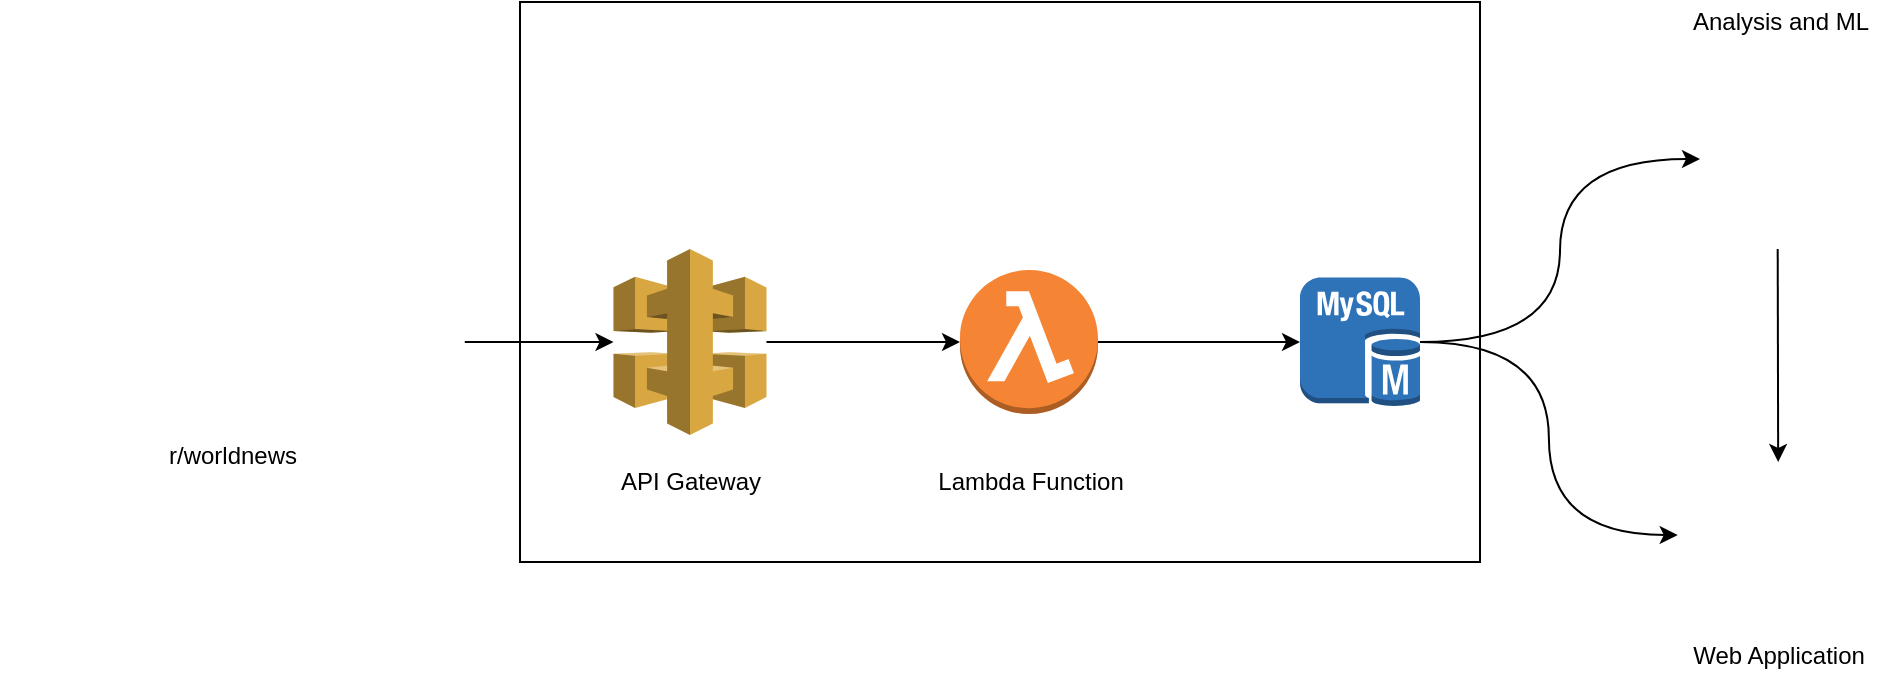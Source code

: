 <mxfile version="14.5.1" type="github">
  <diagram id="wdYF3jqhpMSV9MrcpO-5" name="Page-1">
    <mxGraphModel dx="1350" dy="774" grid="1" gridSize="10" guides="1" tooltips="1" connect="1" arrows="1" fold="1" page="1" pageScale="1" pageWidth="850" pageHeight="1100" math="0" shadow="0">
      <root>
        <mxCell id="0" />
        <mxCell id="1" parent="0" />
        <mxCell id="wIazbLPHFyl9JO6ojp3i-1" style="edgeStyle=orthogonalEdgeStyle;rounded=0;orthogonalLoop=1;jettySize=auto;html=1;" edge="1" parent="1" source="wIazbLPHFyl9JO6ojp3i-2" target="wIazbLPHFyl9JO6ojp3i-5">
          <mxGeometry relative="1" as="geometry" />
        </mxCell>
        <mxCell id="wIazbLPHFyl9JO6ojp3i-2" value="" style="shape=image;verticalLabelPosition=bottom;labelBackgroundColor=#ffffff;verticalAlign=top;aspect=fixed;imageAspect=0;image=https://logodownload.org/wp-content/uploads/2018/02/reddit-logo.png;" vertex="1" parent="1">
          <mxGeometry x="20" y="280" width="232.4" height="80" as="geometry" />
        </mxCell>
        <mxCell id="wIazbLPHFyl9JO6ojp3i-3" value="r/worldnews" style="text;html=1;align=center;verticalAlign=middle;resizable=0;points=[];autosize=1;" vertex="1" parent="1">
          <mxGeometry x="96.2" y="366.5" width="80" height="20" as="geometry" />
        </mxCell>
        <mxCell id="wIazbLPHFyl9JO6ojp3i-4" value="" style="edgeStyle=orthogonalEdgeStyle;rounded=0;orthogonalLoop=1;jettySize=auto;html=1;" edge="1" parent="1" source="wIazbLPHFyl9JO6ojp3i-5" target="wIazbLPHFyl9JO6ojp3i-8">
          <mxGeometry relative="1" as="geometry" />
        </mxCell>
        <mxCell id="wIazbLPHFyl9JO6ojp3i-5" value="" style="outlineConnect=0;dashed=0;verticalLabelPosition=bottom;verticalAlign=top;align=center;html=1;shape=mxgraph.aws3.api_gateway;fillColor=#D9A741;gradientColor=none;" vertex="1" parent="1">
          <mxGeometry x="326.75" y="273.5" width="76.5" height="93" as="geometry" />
        </mxCell>
        <mxCell id="wIazbLPHFyl9JO6ojp3i-6" value="API Gateway" style="text;html=1;align=center;verticalAlign=middle;resizable=0;points=[];autosize=1;" vertex="1" parent="1">
          <mxGeometry x="320" y="380" width="90" height="20" as="geometry" />
        </mxCell>
        <mxCell id="wIazbLPHFyl9JO6ojp3i-7" value="" style="edgeStyle=orthogonalEdgeStyle;rounded=0;orthogonalLoop=1;jettySize=auto;html=1;" edge="1" parent="1" source="wIazbLPHFyl9JO6ojp3i-8" target="wIazbLPHFyl9JO6ojp3i-11">
          <mxGeometry relative="1" as="geometry" />
        </mxCell>
        <mxCell id="wIazbLPHFyl9JO6ojp3i-8" value="" style="outlineConnect=0;dashed=0;verticalLabelPosition=bottom;verticalAlign=top;align=center;html=1;shape=mxgraph.aws3.lambda_function;fillColor=#F58534;gradientColor=none;" vertex="1" parent="1">
          <mxGeometry x="500" y="284" width="69" height="72" as="geometry" />
        </mxCell>
        <mxCell id="wIazbLPHFyl9JO6ojp3i-9" style="edgeStyle=orthogonalEdgeStyle;rounded=0;orthogonalLoop=1;jettySize=auto;html=1;exitX=1;exitY=0.5;exitDx=0;exitDy=0;exitPerimeter=0;entryX=0;entryY=0.5;entryDx=0;entryDy=0;curved=1;" edge="1" parent="1" source="wIazbLPHFyl9JO6ojp3i-11" target="wIazbLPHFyl9JO6ojp3i-13">
          <mxGeometry relative="1" as="geometry">
            <Array as="points">
              <mxPoint x="800" y="320" />
              <mxPoint x="800" y="229" />
            </Array>
          </mxGeometry>
        </mxCell>
        <mxCell id="wIazbLPHFyl9JO6ojp3i-10" style="edgeStyle=orthogonalEdgeStyle;curved=1;rounded=0;orthogonalLoop=1;jettySize=auto;html=1;exitX=1;exitY=0.5;exitDx=0;exitDy=0;exitPerimeter=0;entryX=0;entryY=0.5;entryDx=0;entryDy=0;" edge="1" parent="1" source="wIazbLPHFyl9JO6ojp3i-11" target="wIazbLPHFyl9JO6ojp3i-14">
          <mxGeometry relative="1" as="geometry" />
        </mxCell>
        <mxCell id="wIazbLPHFyl9JO6ojp3i-11" value="" style="outlineConnect=0;dashed=0;verticalLabelPosition=bottom;verticalAlign=top;align=center;html=1;shape=mxgraph.aws3.mysql_db_instance;fillColor=#2E73B8;gradientColor=none;" vertex="1" parent="1">
          <mxGeometry x="670" y="287.75" width="60" height="64.5" as="geometry" />
        </mxCell>
        <mxCell id="wIazbLPHFyl9JO6ojp3i-12" value="" style="edgeStyle=orthogonalEdgeStyle;curved=1;rounded=0;orthogonalLoop=1;jettySize=auto;html=1;" edge="1" parent="1" source="wIazbLPHFyl9JO6ojp3i-13">
          <mxGeometry relative="1" as="geometry">
            <mxPoint x="909.1" y="380" as="targetPoint" />
          </mxGeometry>
        </mxCell>
        <mxCell id="wIazbLPHFyl9JO6ojp3i-13" value="" style="shape=image;verticalLabelPosition=bottom;labelBackgroundColor=#ffffff;verticalAlign=top;aspect=fixed;imageAspect=0;image=https://upload.wikimedia.org/wikipedia/commons/thumb/3/38/Jupyter_logo.svg/1200px-Jupyter_logo.svg.png;" vertex="1" parent="1">
          <mxGeometry x="870" y="183.5" width="77.71" height="90" as="geometry" />
        </mxCell>
        <mxCell id="wIazbLPHFyl9JO6ojp3i-14" value="" style="shape=image;verticalLabelPosition=bottom;labelBackgroundColor=#ffffff;verticalAlign=top;aspect=fixed;imageAspect=0;image=https://cdn.iconscout.com/icon/free/png-512/app-application-browser-internet-page-web-code-coding-window-27558.png;" vertex="1" parent="1">
          <mxGeometry x="858.85" y="366.5" width="100" height="100" as="geometry" />
        </mxCell>
        <mxCell id="wIazbLPHFyl9JO6ojp3i-15" value="" style="rounded=0;whiteSpace=wrap;html=1;fillColor=none;" vertex="1" parent="1">
          <mxGeometry x="280" y="150" width="480" height="280" as="geometry" />
        </mxCell>
        <mxCell id="wIazbLPHFyl9JO6ojp3i-16" value="" style="shape=image;verticalLabelPosition=bottom;labelBackgroundColor=#ffffff;verticalAlign=top;aspect=fixed;imageAspect=0;image=https://upload.wikimedia.org/wikipedia/commons/thumb/9/93/Amazon_Web_Services_Logo.svg/1200px-Amazon_Web_Services_Logo.svg.png;" vertex="1" parent="1">
          <mxGeometry x="300" y="160" width="66.88" height="40" as="geometry" />
        </mxCell>
        <mxCell id="wIazbLPHFyl9JO6ojp3i-17" value="Analysis and ML" style="text;html=1;align=center;verticalAlign=middle;resizable=0;points=[];autosize=1;" vertex="1" parent="1">
          <mxGeometry x="860" y="150" width="100" height="20" as="geometry" />
        </mxCell>
        <mxCell id="wIazbLPHFyl9JO6ojp3i-18" value="Web Application" style="text;html=1;align=center;verticalAlign=middle;resizable=0;points=[];autosize=1;" vertex="1" parent="1">
          <mxGeometry x="858.86" y="466.5" width="100" height="20" as="geometry" />
        </mxCell>
        <mxCell id="wIazbLPHFyl9JO6ojp3i-19" value="Lambda Function" style="text;html=1;align=center;verticalAlign=middle;resizable=0;points=[];autosize=1;" vertex="1" parent="1">
          <mxGeometry x="479.5" y="380" width="110" height="20" as="geometry" />
        </mxCell>
      </root>
    </mxGraphModel>
  </diagram>
</mxfile>
